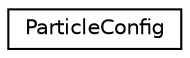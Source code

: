 digraph "Graphical Class Hierarchy"
{
  edge [fontname="Helvetica",fontsize="10",labelfontname="Helvetica",labelfontsize="10"];
  node [fontname="Helvetica",fontsize="10",shape=record];
  rankdir="LR";
  Node1 [label="ParticleConfig",height=0.2,width=0.4,color="black", fillcolor="white", style="filled",URL="$struct_particle_config.html"];
}
